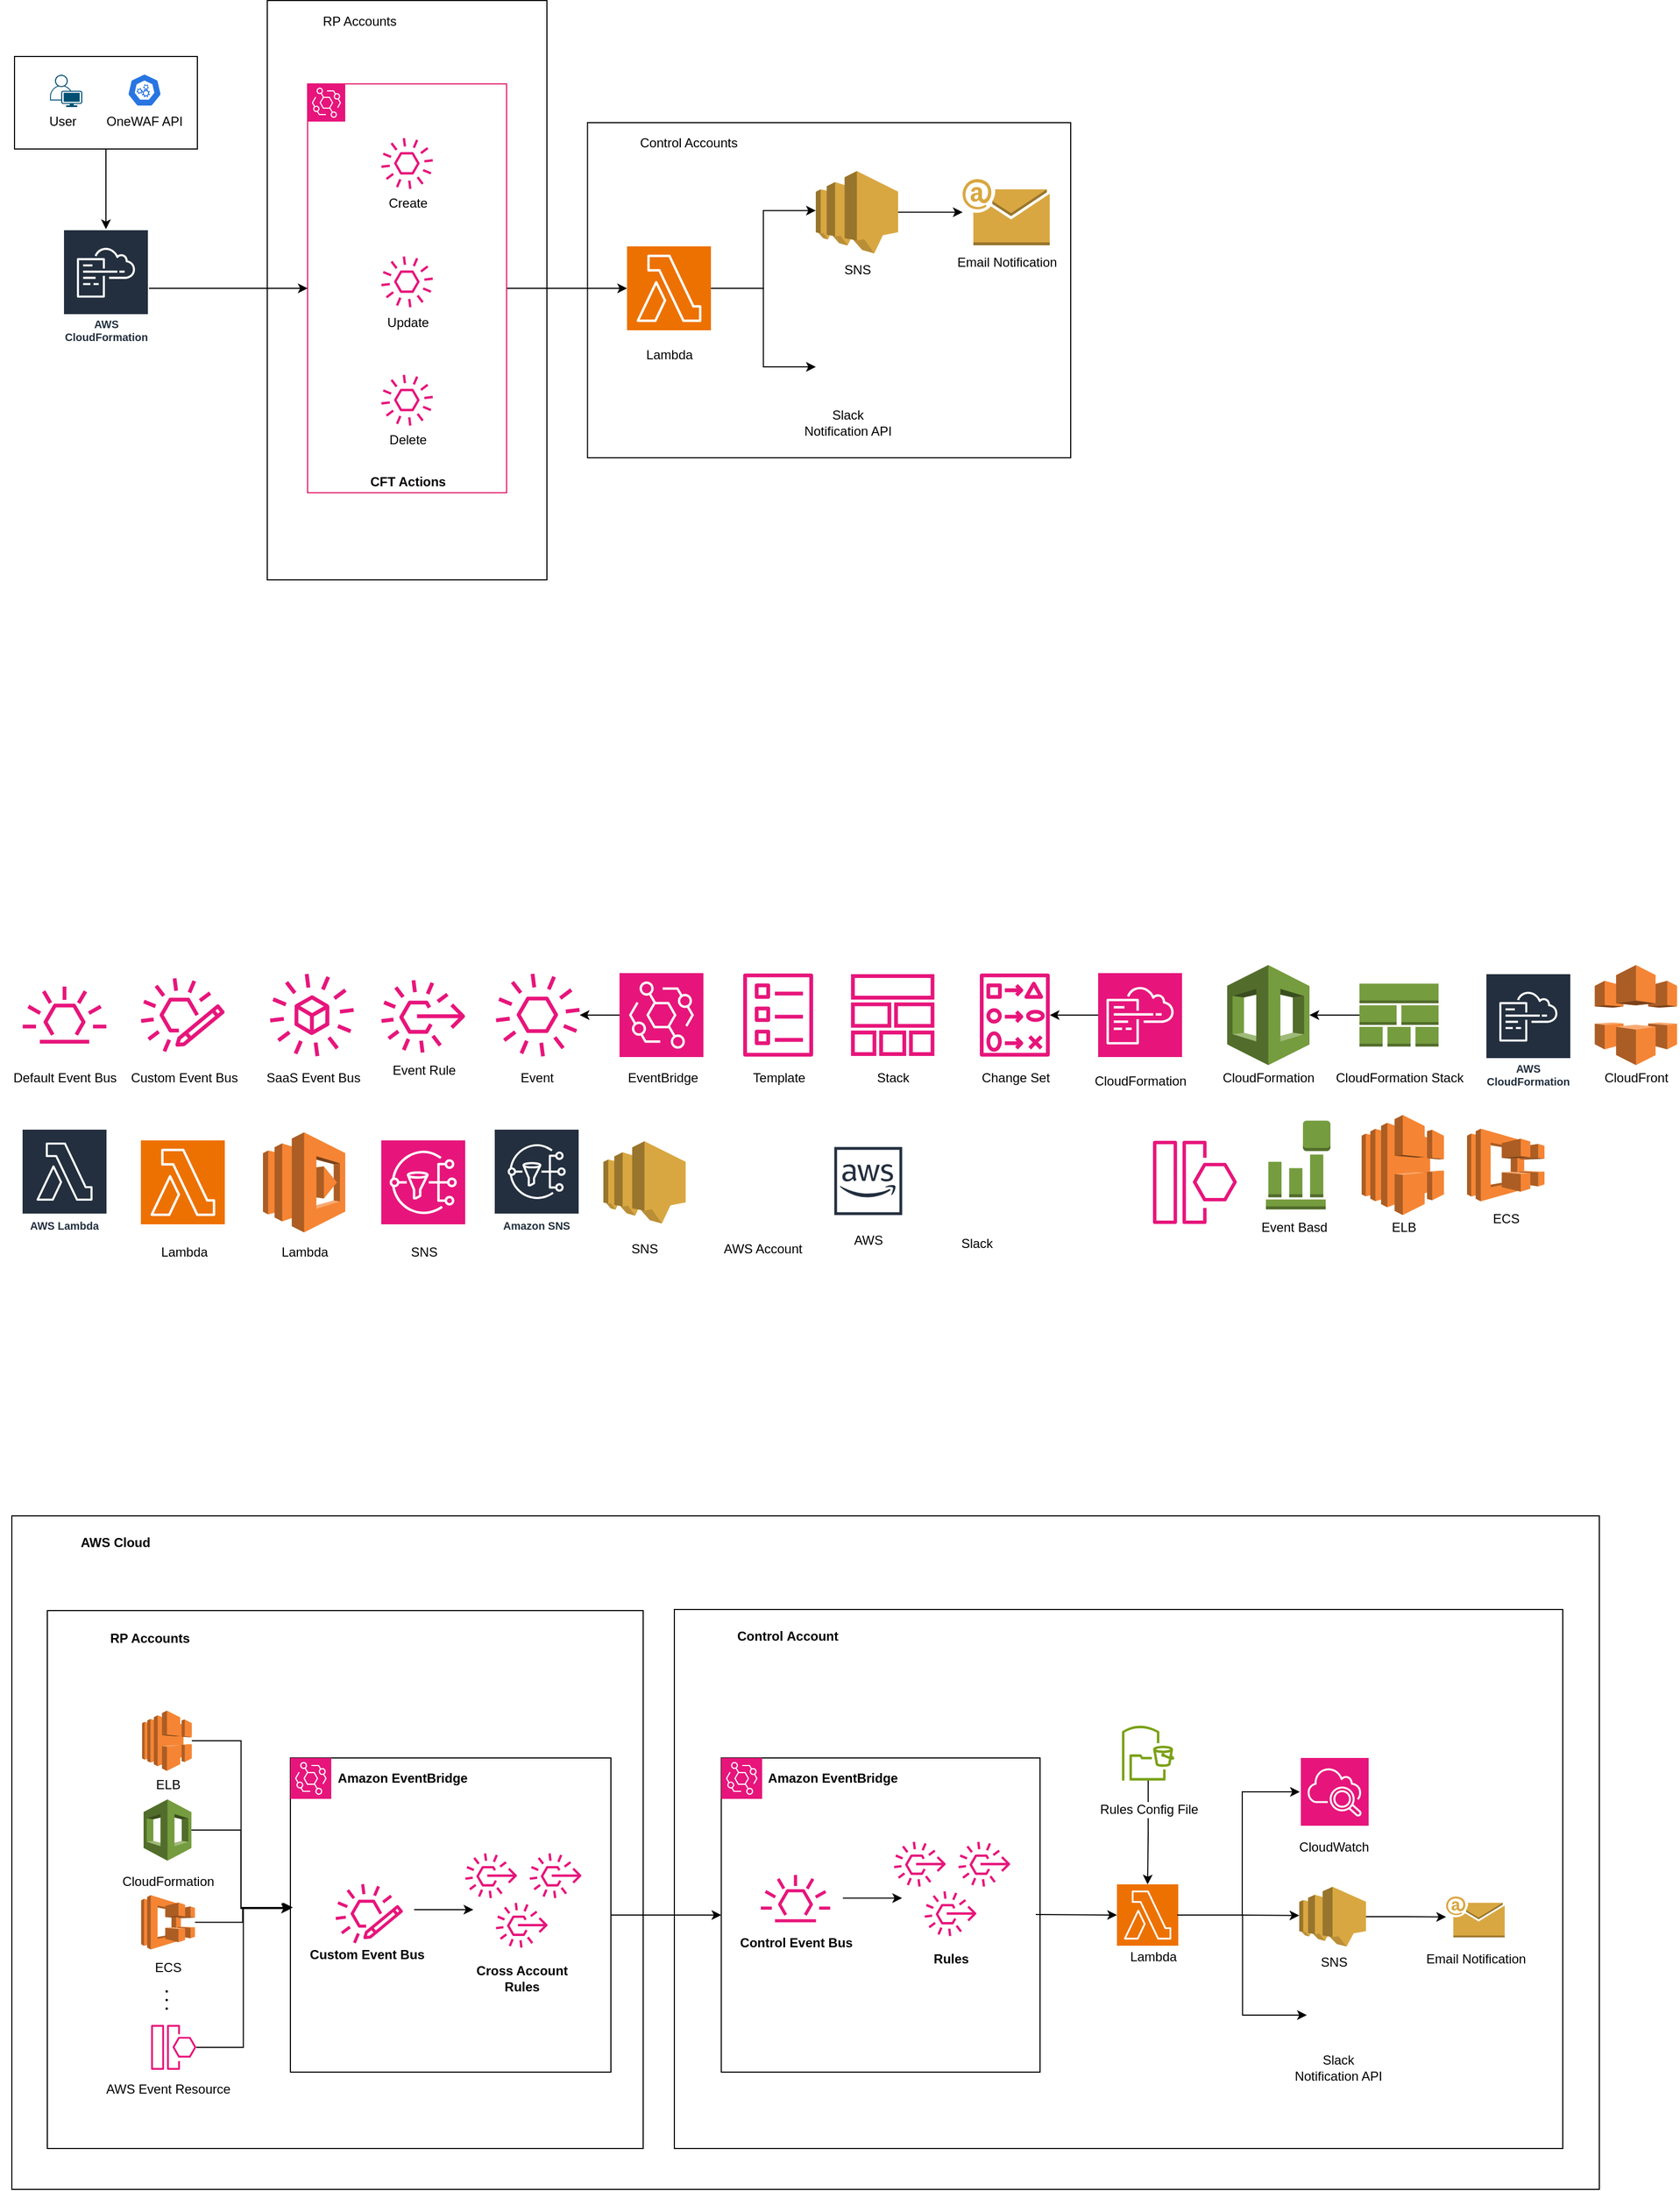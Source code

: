 <mxfile version="24.7.17">
  <diagram name="Page-1" id="pODtzUWD9CLKSf4hPoLl">
    <mxGraphModel dx="1789" dy="956" grid="0" gridSize="10" guides="1" tooltips="1" connect="1" arrows="1" fold="1" page="0" pageScale="1" pageWidth="827" pageHeight="1169" math="0" shadow="0">
      <root>
        <mxCell id="0" />
        <mxCell id="1" parent="0" />
        <mxCell id="Jt48qHP8oUW7B64CGsvY-97" value="" style="rounded=0;whiteSpace=wrap;html=1;" vertex="1" parent="1">
          <mxGeometry x="20" y="1550" width="1476" height="626" as="geometry" />
        </mxCell>
        <mxCell id="Jt48qHP8oUW7B64CGsvY-57" value="" style="rounded=0;whiteSpace=wrap;html=1;" vertex="1" parent="1">
          <mxGeometry x="636" y="1637" width="826" height="501" as="geometry" />
        </mxCell>
        <mxCell id="Jt48qHP8oUW7B64CGsvY-58" value="Control&lt;span style=&quot;background-color: initial;&quot;&gt;&amp;nbsp;Account&lt;/span&gt;" style="text;html=1;align=center;verticalAlign=middle;resizable=0;points=[];autosize=1;strokeColor=none;fillColor=none;fontStyle=1" vertex="1" parent="1">
          <mxGeometry x="689.75" y="1648.5" width="103" height="26" as="geometry" />
        </mxCell>
        <mxCell id="Jt48qHP8oUW7B64CGsvY-59" value="" style="shape=image;imageAspect=0;aspect=fixed;verticalLabelPosition=bottom;verticalAlign=top;image=https://avatars.slack-edge.com/2019-11-25/848832123680_64c47103e3082b32c4fe_512.png;" vertex="1" parent="1">
          <mxGeometry x="636" y="1637" width="49" height="49" as="geometry" />
        </mxCell>
        <mxCell id="toC7UqOdxZhEhmuAqW2X-10" value="" style="rounded=0;whiteSpace=wrap;html=1;fillColor=none;" parent="1" vertex="1">
          <mxGeometry x="555.25" y="255" width="449.25" height="311.5" as="geometry" />
        </mxCell>
        <mxCell id="TB_07p6LVVapa8v_k8lO-84" value="" style="edgeStyle=orthogonalEdgeStyle;rounded=0;orthogonalLoop=1;jettySize=auto;html=1;" parent="1" source="TB_07p6LVVapa8v_k8lO-83" target="TB_07p6LVVapa8v_k8lO-34" edge="1">
          <mxGeometry relative="1" as="geometry">
            <mxPoint x="62.5" y="370.351" as="targetPoint" />
          </mxGeometry>
        </mxCell>
        <mxCell id="TB_07p6LVVapa8v_k8lO-83" value="" style="rounded=0;whiteSpace=wrap;html=1;fillColor=none;" parent="1" vertex="1">
          <mxGeometry x="22.5" y="193.5" width="170" height="86" as="geometry" />
        </mxCell>
        <mxCell id="TB_07p6LVVapa8v_k8lO-71" value="" style="rounded=0;whiteSpace=wrap;html=1;fillColor=none;" parent="1" vertex="1">
          <mxGeometry x="257.5" y="141.5" width="260" height="538.5" as="geometry" />
        </mxCell>
        <mxCell id="TB_07p6LVVapa8v_k8lO-68" value="" style="edgeStyle=orthogonalEdgeStyle;rounded=0;orthogonalLoop=1;jettySize=auto;html=1;" parent="1" source="TB_07p6LVVapa8v_k8lO-5" target="TB_07p6LVVapa8v_k8lO-60" edge="1">
          <mxGeometry relative="1" as="geometry" />
        </mxCell>
        <mxCell id="TB_07p6LVVapa8v_k8lO-5" value="" style="rounded=0;whiteSpace=wrap;html=1;strokeColor=#E11969;" parent="1" vertex="1">
          <mxGeometry x="295" y="219" width="185" height="380" as="geometry" />
        </mxCell>
        <mxCell id="TB_07p6LVVapa8v_k8lO-6" value="" style="sketch=0;points=[[0,0,0],[0.25,0,0],[0.5,0,0],[0.75,0,0],[1,0,0],[0,1,0],[0.25,1,0],[0.5,1,0],[0.75,1,0],[1,1,0],[0,0.25,0],[0,0.5,0],[0,0.75,0],[1,0.25,0],[1,0.5,0],[1,0.75,0]];outlineConnect=0;fontColor=#232F3E;fillColor=#E7157B;strokeColor=#ffffff;dashed=0;verticalLabelPosition=bottom;verticalAlign=top;align=center;html=1;fontSize=12;fontStyle=0;aspect=fixed;shape=mxgraph.aws4.resourceIcon;resIcon=mxgraph.aws4.eventbridge;" parent="1" vertex="1">
          <mxGeometry x="295" y="219" width="35" height="35" as="geometry" />
        </mxCell>
        <mxCell id="TB_07p6LVVapa8v_k8lO-7" value="" style="sketch=0;outlineConnect=0;fontColor=#232F3E;gradientColor=none;fillColor=#E7157B;strokeColor=none;dashed=0;verticalLabelPosition=bottom;verticalAlign=top;align=center;html=1;fontSize=12;fontStyle=0;aspect=fixed;pointerEvents=1;shape=mxgraph.aws4.eventbridge_default_event_bus_resource;" parent="1" vertex="1">
          <mxGeometry x="30" y="1058" width="78" height="53" as="geometry" />
        </mxCell>
        <mxCell id="TB_07p6LVVapa8v_k8lO-8" value="" style="sketch=0;outlineConnect=0;fontColor=#232F3E;gradientColor=none;fillColor=#E7157B;strokeColor=none;dashed=0;verticalLabelPosition=bottom;verticalAlign=top;align=center;html=1;fontSize=12;fontStyle=0;aspect=fixed;pointerEvents=1;shape=mxgraph.aws4.eventbridge_saas_partner_event_bus_resource;" parent="1" vertex="1">
          <mxGeometry x="260" y="1045.5" width="78" height="78" as="geometry" />
        </mxCell>
        <mxCell id="TB_07p6LVVapa8v_k8lO-9" value="" style="sketch=0;outlineConnect=0;fontColor=#232F3E;gradientColor=none;fillColor=#E7157B;strokeColor=none;dashed=0;verticalLabelPosition=bottom;verticalAlign=top;align=center;html=1;fontSize=12;fontStyle=0;aspect=fixed;pointerEvents=1;shape=mxgraph.aws4.eventbridge_custom_event_bus_resource;" parent="1" vertex="1">
          <mxGeometry x="140" y="1050" width="78" height="69" as="geometry" />
        </mxCell>
        <mxCell id="TB_07p6LVVapa8v_k8lO-10" value="Custom Event Bus" style="text;html=1;align=center;verticalAlign=middle;resizable=0;points=[];autosize=1;strokeColor=none;fillColor=none;" parent="1" vertex="1">
          <mxGeometry x="120" y="1128" width="120" height="30" as="geometry" />
        </mxCell>
        <mxCell id="TB_07p6LVVapa8v_k8lO-11" value="Default Event Bus" style="text;html=1;align=center;verticalAlign=middle;resizable=0;points=[];autosize=1;strokeColor=none;fillColor=none;" parent="1" vertex="1">
          <mxGeometry x="9" y="1128" width="120" height="30" as="geometry" />
        </mxCell>
        <mxCell id="TB_07p6LVVapa8v_k8lO-12" value="SaaS Event Bus" style="text;html=1;align=center;verticalAlign=middle;resizable=0;points=[];autosize=1;strokeColor=none;fillColor=none;" parent="1" vertex="1">
          <mxGeometry x="245" y="1128" width="110" height="30" as="geometry" />
        </mxCell>
        <mxCell id="TB_07p6LVVapa8v_k8lO-13" value="" style="outlineConnect=0;dashed=0;verticalLabelPosition=bottom;verticalAlign=top;align=center;html=1;shape=mxgraph.aws3.event_event_based;fillColor=#759C3E;gradientColor=none;" parent="1" vertex="1">
          <mxGeometry x="1186" y="1182.63" width="60" height="82.5" as="geometry" />
        </mxCell>
        <mxCell id="TB_07p6LVVapa8v_k8lO-14" value="Event Basd" style="text;html=1;align=center;verticalAlign=middle;resizable=0;points=[];autosize=1;strokeColor=none;fillColor=none;" parent="1" vertex="1">
          <mxGeometry x="1172" y="1267.38" width="80" height="30" as="geometry" />
        </mxCell>
        <mxCell id="TB_07p6LVVapa8v_k8lO-15" value="" style="sketch=0;outlineConnect=0;fontColor=#232F3E;gradientColor=none;fillColor=#E7157B;strokeColor=none;dashed=0;verticalLabelPosition=bottom;verticalAlign=top;align=center;html=1;fontSize=12;fontStyle=0;aspect=fixed;pointerEvents=1;shape=mxgraph.aws4.event;" parent="1" vertex="1">
          <mxGeometry x="470" y="1045.5" width="78" height="78" as="geometry" />
        </mxCell>
        <mxCell id="TB_07p6LVVapa8v_k8lO-16" value="Event" style="text;html=1;align=center;verticalAlign=middle;resizable=0;points=[];autosize=1;strokeColor=none;fillColor=none;" parent="1" vertex="1">
          <mxGeometry x="483" y="1128" width="50" height="30" as="geometry" />
        </mxCell>
        <mxCell id="Jt48qHP8oUW7B64CGsvY-96" value="" style="edgeStyle=orthogonalEdgeStyle;rounded=0;orthogonalLoop=1;jettySize=auto;html=1;" edge="1" parent="1" source="TB_07p6LVVapa8v_k8lO-17" target="TB_07p6LVVapa8v_k8lO-15">
          <mxGeometry relative="1" as="geometry" />
        </mxCell>
        <mxCell id="TB_07p6LVVapa8v_k8lO-17" value="" style="sketch=0;points=[[0,0,0],[0.25,0,0],[0.5,0,0],[0.75,0,0],[1,0,0],[0,1,0],[0.25,1,0],[0.5,1,0],[0.75,1,0],[1,1,0],[0,0.25,0],[0,0.5,0],[0,0.75,0],[1,0.25,0],[1,0.5,0],[1,0.75,0]];outlineConnect=0;fontColor=#232F3E;fillColor=#E7157B;strokeColor=#ffffff;dashed=0;verticalLabelPosition=bottom;verticalAlign=top;align=center;html=1;fontSize=12;fontStyle=0;aspect=fixed;shape=mxgraph.aws4.resourceIcon;resIcon=mxgraph.aws4.eventbridge;" parent="1" vertex="1">
          <mxGeometry x="585" y="1045.5" width="78" height="78" as="geometry" />
        </mxCell>
        <mxCell id="TB_07p6LVVapa8v_k8lO-18" value="EventBridge" style="text;html=1;align=center;verticalAlign=middle;resizable=0;points=[];autosize=1;strokeColor=none;fillColor=none;" parent="1" vertex="1">
          <mxGeometry x="580" y="1128" width="90" height="30" as="geometry" />
        </mxCell>
        <mxCell id="TB_07p6LVVapa8v_k8lO-19" value="" style="outlineConnect=0;dashed=0;verticalLabelPosition=bottom;verticalAlign=top;align=center;html=1;shape=mxgraph.aws3.cloudformation;fillColor=#759C3E;gradientColor=none;" parent="1" vertex="1">
          <mxGeometry x="1150" y="1038" width="76.5" height="93" as="geometry" />
        </mxCell>
        <mxCell id="TB_07p6LVVapa8v_k8lO-20" value="AWS CloudFormation" style="sketch=0;outlineConnect=0;fontColor=#232F3E;gradientColor=none;strokeColor=#ffffff;fillColor=#232F3E;dashed=0;verticalLabelPosition=middle;verticalAlign=bottom;align=center;html=1;whiteSpace=wrap;fontSize=10;fontStyle=1;spacing=3;shape=mxgraph.aws4.productIcon;prIcon=mxgraph.aws4.cloudformation;" parent="1" vertex="1">
          <mxGeometry x="1390" y="1045.5" width="80" height="110" as="geometry" />
        </mxCell>
        <mxCell id="Jt48qHP8oUW7B64CGsvY-94" value="" style="edgeStyle=orthogonalEdgeStyle;rounded=0;orthogonalLoop=1;jettySize=auto;html=1;" edge="1" parent="1" source="TB_07p6LVVapa8v_k8lO-21" target="TB_07p6LVVapa8v_k8lO-19">
          <mxGeometry relative="1" as="geometry" />
        </mxCell>
        <mxCell id="TB_07p6LVVapa8v_k8lO-21" value="" style="outlineConnect=0;dashed=0;verticalLabelPosition=bottom;verticalAlign=top;align=center;html=1;shape=mxgraph.aws3.stack_aws_cloudformation;fillColor=#759C3E;gradientColor=none;" parent="1" vertex="1">
          <mxGeometry x="1273" y="1055.25" width="73.5" height="58.5" as="geometry" />
        </mxCell>
        <mxCell id="Jt48qHP8oUW7B64CGsvY-95" value="" style="edgeStyle=orthogonalEdgeStyle;rounded=0;orthogonalLoop=1;jettySize=auto;html=1;" edge="1" parent="1" source="TB_07p6LVVapa8v_k8lO-22" target="TB_07p6LVVapa8v_k8lO-23">
          <mxGeometry relative="1" as="geometry" />
        </mxCell>
        <mxCell id="TB_07p6LVVapa8v_k8lO-22" value="" style="sketch=0;points=[[0,0,0],[0.25,0,0],[0.5,0,0],[0.75,0,0],[1,0,0],[0,1,0],[0.25,1,0],[0.5,1,0],[0.75,1,0],[1,1,0],[0,0.25,0],[0,0.5,0],[0,0.75,0],[1,0.25,0],[1,0.5,0],[1,0.75,0]];points=[[0,0,0],[0.25,0,0],[0.5,0,0],[0.75,0,0],[1,0,0],[0,1,0],[0.25,1,0],[0.5,1,0],[0.75,1,0],[1,1,0],[0,0.25,0],[0,0.5,0],[0,0.75,0],[1,0.25,0],[1,0.5,0],[1,0.75,0]];outlineConnect=0;fontColor=#232F3E;fillColor=#E7157B;strokeColor=#ffffff;dashed=0;verticalLabelPosition=bottom;verticalAlign=top;align=center;html=1;fontSize=12;fontStyle=0;aspect=fixed;shape=mxgraph.aws4.resourceIcon;resIcon=mxgraph.aws4.cloudformation;" parent="1" vertex="1">
          <mxGeometry x="1030" y="1045.5" width="78" height="78" as="geometry" />
        </mxCell>
        <mxCell id="TB_07p6LVVapa8v_k8lO-23" value="" style="sketch=0;outlineConnect=0;fontColor=#232F3E;gradientColor=none;fillColor=#E7157B;strokeColor=none;dashed=0;verticalLabelPosition=bottom;verticalAlign=top;align=center;html=1;fontSize=12;fontStyle=0;aspect=fixed;pointerEvents=1;shape=mxgraph.aws4.change_set;" parent="1" vertex="1">
          <mxGeometry x="920" y="1045.5" width="65" height="78" as="geometry" />
        </mxCell>
        <mxCell id="TB_07p6LVVapa8v_k8lO-24" value="" style="sketch=0;outlineConnect=0;fontColor=#232F3E;gradientColor=none;fillColor=#E7157B;strokeColor=none;dashed=0;verticalLabelPosition=bottom;verticalAlign=top;align=center;html=1;fontSize=12;fontStyle=0;aspect=fixed;pointerEvents=1;shape=mxgraph.aws4.stack;" parent="1" vertex="1">
          <mxGeometry x="800" y="1046.5" width="78" height="76" as="geometry" />
        </mxCell>
        <mxCell id="TB_07p6LVVapa8v_k8lO-25" value="" style="sketch=0;outlineConnect=0;fontColor=#232F3E;gradientColor=none;fillColor=#E7157B;strokeColor=none;dashed=0;verticalLabelPosition=bottom;verticalAlign=top;align=center;html=1;fontSize=12;fontStyle=0;aspect=fixed;pointerEvents=1;shape=mxgraph.aws4.template;" parent="1" vertex="1">
          <mxGeometry x="700" y="1045.5" width="65" height="78" as="geometry" />
        </mxCell>
        <mxCell id="TB_07p6LVVapa8v_k8lO-26" value="Template" style="text;html=1;align=center;verticalAlign=middle;resizable=0;points=[];autosize=1;strokeColor=none;fillColor=none;" parent="1" vertex="1">
          <mxGeometry x="697.5" y="1128" width="70" height="30" as="geometry" />
        </mxCell>
        <mxCell id="TB_07p6LVVapa8v_k8lO-27" value="Stack" style="text;html=1;align=center;verticalAlign=middle;resizable=0;points=[];autosize=1;strokeColor=none;fillColor=none;" parent="1" vertex="1">
          <mxGeometry x="814" y="1128" width="50" height="30" as="geometry" />
        </mxCell>
        <mxCell id="TB_07p6LVVapa8v_k8lO-28" value="" style="outlineConnect=0;dashed=0;verticalLabelPosition=bottom;verticalAlign=top;align=center;html=1;shape=mxgraph.aws3.cloudfront;fillColor=#F58536;gradientColor=none;" parent="1" vertex="1">
          <mxGeometry x="1491.75" y="1038" width="76.5" height="93" as="geometry" />
        </mxCell>
        <mxCell id="TB_07p6LVVapa8v_k8lO-29" value="CloudFront" style="text;html=1;align=center;verticalAlign=middle;resizable=0;points=[];autosize=1;strokeColor=none;fillColor=none;" parent="1" vertex="1">
          <mxGeometry x="1490" y="1128" width="80" height="30" as="geometry" />
        </mxCell>
        <mxCell id="TB_07p6LVVapa8v_k8lO-30" value="Change Set" style="text;html=1;align=center;verticalAlign=middle;resizable=0;points=[];autosize=1;strokeColor=none;fillColor=none;" parent="1" vertex="1">
          <mxGeometry x="907.5" y="1128" width="90" height="30" as="geometry" />
        </mxCell>
        <mxCell id="TB_07p6LVVapa8v_k8lO-31" value="CloudFormation" style="text;html=1;align=center;verticalAlign=middle;resizable=0;points=[];autosize=1;strokeColor=none;fillColor=none;" parent="1" vertex="1">
          <mxGeometry x="1014" y="1131" width="110" height="30" as="geometry" />
        </mxCell>
        <mxCell id="TB_07p6LVVapa8v_k8lO-32" value="CloudFormation" style="text;html=1;align=center;verticalAlign=middle;resizable=0;points=[];autosize=1;strokeColor=none;fillColor=none;" parent="1" vertex="1">
          <mxGeometry x="1133.25" y="1128" width="110" height="30" as="geometry" />
        </mxCell>
        <mxCell id="TB_07p6LVVapa8v_k8lO-33" value="CloudFormation Stack" style="text;html=1;align=center;verticalAlign=middle;resizable=0;points=[];autosize=1;strokeColor=none;fillColor=none;" parent="1" vertex="1">
          <mxGeometry x="1239.75" y="1128" width="140" height="30" as="geometry" />
        </mxCell>
        <mxCell id="TB_07p6LVVapa8v_k8lO-36" value="" style="edgeStyle=orthogonalEdgeStyle;rounded=0;orthogonalLoop=1;jettySize=auto;html=1;" parent="1" source="TB_07p6LVVapa8v_k8lO-34" target="TB_07p6LVVapa8v_k8lO-5" edge="1">
          <mxGeometry relative="1" as="geometry">
            <mxPoint x="295" y="410.85" as="targetPoint" />
          </mxGeometry>
        </mxCell>
        <mxCell id="TB_07p6LVVapa8v_k8lO-34" value="AWS CloudFormation" style="sketch=0;outlineConnect=0;fontColor=#232F3E;gradientColor=none;strokeColor=#ffffff;fillColor=#232F3E;dashed=0;verticalLabelPosition=middle;verticalAlign=bottom;align=center;html=1;whiteSpace=wrap;fontSize=10;fontStyle=1;spacing=3;shape=mxgraph.aws4.productIcon;prIcon=mxgraph.aws4.cloudformation;" parent="1" vertex="1">
          <mxGeometry x="67.5" y="354" width="80" height="110" as="geometry" />
        </mxCell>
        <mxCell id="TB_07p6LVVapa8v_k8lO-44" value="" style="sketch=0;outlineConnect=0;fontColor=#232F3E;gradientColor=none;fillColor=#E7157B;strokeColor=none;dashed=0;verticalLabelPosition=bottom;verticalAlign=top;align=center;html=1;fontSize=12;fontStyle=0;aspect=fixed;pointerEvents=1;shape=mxgraph.aws4.event;" parent="1" vertex="1">
          <mxGeometry x="363.5" y="269" width="48" height="48" as="geometry" />
        </mxCell>
        <mxCell id="TB_07p6LVVapa8v_k8lO-45" value="" style="sketch=0;outlineConnect=0;fontColor=#232F3E;gradientColor=none;fillColor=#E7157B;strokeColor=none;dashed=0;verticalLabelPosition=bottom;verticalAlign=top;align=center;html=1;fontSize=12;fontStyle=0;aspect=fixed;pointerEvents=1;shape=mxgraph.aws4.event;" parent="1" vertex="1">
          <mxGeometry x="363.5" y="379" width="48" height="48" as="geometry" />
        </mxCell>
        <mxCell id="TB_07p6LVVapa8v_k8lO-46" value="" style="sketch=0;outlineConnect=0;fontColor=#232F3E;gradientColor=none;fillColor=#E7157B;strokeColor=none;dashed=0;verticalLabelPosition=bottom;verticalAlign=top;align=center;html=1;fontSize=12;fontStyle=0;aspect=fixed;pointerEvents=1;shape=mxgraph.aws4.event;" parent="1" vertex="1">
          <mxGeometry x="363.5" y="489" width="48" height="48" as="geometry" />
        </mxCell>
        <mxCell id="TB_07p6LVVapa8v_k8lO-47" value="Create" style="text;html=1;align=center;verticalAlign=middle;resizable=0;points=[];autosize=1;strokeColor=none;fillColor=none;" parent="1" vertex="1">
          <mxGeometry x="357.5" y="315" width="60" height="30" as="geometry" />
        </mxCell>
        <mxCell id="TB_07p6LVVapa8v_k8lO-48" value="Update&lt;span style=&quot;color: rgba(0, 0, 0, 0); font-family: monospace; font-size: 0px; text-align: start;&quot;&gt;%3CmxGraphModel%3E%3Croot%3E%3CmxCell%20id%3D%220%22%2F%3E%3CmxCell%20id%3D%221%22%20parent%3D%220%22%2F%3E%3CmxCell%20id%3D%222%22%20value%3D%22Create%22%20style%3D%22text%3Bhtml%3D1%3Balign%3Dcenter%3BverticalAlign%3Dmiddle%3Bresizable%3D0%3Bpoints%3D%5B%5D%3Bautosize%3D1%3BstrokeColor%3Dnone%3BfillColor%3Dnone%3B%22%20vertex%3D%221%22%20parent%3D%221%22%3E%3CmxGeometry%20x%3D%22384%22%20y%3D%22330%22%20width%3D%2260%22%20height%3D%2230%22%20as%3D%22geometry%22%2F%3E%3C%2FmxCell%3E%3C%2Froot%3E%3C%2FmxGraphModel%3E&lt;/span&gt;" style="text;html=1;align=center;verticalAlign=middle;resizable=0;points=[];autosize=1;strokeColor=none;fillColor=none;" parent="1" vertex="1">
          <mxGeometry x="357.5" y="426" width="60" height="30" as="geometry" />
        </mxCell>
        <mxCell id="TB_07p6LVVapa8v_k8lO-49" value="Delete" style="text;html=1;align=center;verticalAlign=middle;resizable=0;points=[];autosize=1;strokeColor=none;fillColor=none;" parent="1" vertex="1">
          <mxGeometry x="357.5" y="535" width="60" height="30" as="geometry" />
        </mxCell>
        <mxCell id="TB_07p6LVVapa8v_k8lO-50" value="" style="sketch=0;points=[[0,0,0],[0.25,0,0],[0.5,0,0],[0.75,0,0],[1,0,0],[0,1,0],[0.25,1,0],[0.5,1,0],[0.75,1,0],[1,1,0],[0,0.25,0],[0,0.5,0],[0,0.75,0],[1,0.25,0],[1,0.5,0],[1,0.75,0]];outlineConnect=0;fontColor=#232F3E;fillColor=#ED7100;strokeColor=#ffffff;dashed=0;verticalLabelPosition=bottom;verticalAlign=top;align=center;html=1;fontSize=12;fontStyle=0;aspect=fixed;shape=mxgraph.aws4.resourceIcon;resIcon=mxgraph.aws4.lambda;" parent="1" vertex="1">
          <mxGeometry x="140" y="1201" width="78" height="78" as="geometry" />
        </mxCell>
        <mxCell id="TB_07p6LVVapa8v_k8lO-51" value="AWS Lambda" style="sketch=0;outlineConnect=0;fontColor=#232F3E;gradientColor=none;strokeColor=#ffffff;fillColor=#232F3E;dashed=0;verticalLabelPosition=middle;verticalAlign=bottom;align=center;html=1;whiteSpace=wrap;fontSize=10;fontStyle=1;spacing=3;shape=mxgraph.aws4.productIcon;prIcon=mxgraph.aws4.lambda;" parent="1" vertex="1">
          <mxGeometry x="29" y="1190" width="80" height="100" as="geometry" />
        </mxCell>
        <mxCell id="TB_07p6LVVapa8v_k8lO-52" value="Lambda" style="text;html=1;align=center;verticalAlign=middle;resizable=0;points=[];autosize=1;strokeColor=none;fillColor=none;" parent="1" vertex="1">
          <mxGeometry x="145" y="1290" width="70" height="30" as="geometry" />
        </mxCell>
        <mxCell id="TB_07p6LVVapa8v_k8lO-53" value="" style="outlineConnect=0;dashed=0;verticalLabelPosition=bottom;verticalAlign=top;align=center;html=1;shape=mxgraph.aws3.lambda;fillColor=#F58534;gradientColor=none;" parent="1" vertex="1">
          <mxGeometry x="253.5" y="1193.5" width="76.5" height="93" as="geometry" />
        </mxCell>
        <mxCell id="TB_07p6LVVapa8v_k8lO-54" value="Lambda" style="text;html=1;align=center;verticalAlign=middle;resizable=0;points=[];autosize=1;strokeColor=none;fillColor=none;" parent="1" vertex="1">
          <mxGeometry x="256.75" y="1290" width="70" height="30" as="geometry" />
        </mxCell>
        <mxCell id="TB_07p6LVVapa8v_k8lO-55" value="" style="outlineConnect=0;dashed=0;verticalLabelPosition=bottom;verticalAlign=top;align=center;html=1;shape=mxgraph.aws3.sns;fillColor=#D9A741;gradientColor=none;" parent="1" vertex="1">
          <mxGeometry x="570" y="1201.75" width="76.5" height="76.5" as="geometry" />
        </mxCell>
        <mxCell id="TB_07p6LVVapa8v_k8lO-56" value="Amazon SNS" style="sketch=0;outlineConnect=0;fontColor=#232F3E;gradientColor=none;strokeColor=#ffffff;fillColor=#232F3E;dashed=0;verticalLabelPosition=middle;verticalAlign=bottom;align=center;html=1;whiteSpace=wrap;fontSize=10;fontStyle=1;spacing=3;shape=mxgraph.aws4.productIcon;prIcon=mxgraph.aws4.sns;" parent="1" vertex="1">
          <mxGeometry x="468" y="1190" width="80" height="100" as="geometry" />
        </mxCell>
        <mxCell id="TB_07p6LVVapa8v_k8lO-57" value="" style="sketch=0;points=[[0,0,0],[0.25,0,0],[0.5,0,0],[0.75,0,0],[1,0,0],[0,1,0],[0.25,1,0],[0.5,1,0],[0.75,1,0],[1,1,0],[0,0.25,0],[0,0.5,0],[0,0.75,0],[1,0.25,0],[1,0.5,0],[1,0.75,0]];outlineConnect=0;fontColor=#232F3E;fillColor=#E7157B;strokeColor=#ffffff;dashed=0;verticalLabelPosition=bottom;verticalAlign=top;align=center;html=1;fontSize=12;fontStyle=0;aspect=fixed;shape=mxgraph.aws4.resourceIcon;resIcon=mxgraph.aws4.sns;" parent="1" vertex="1">
          <mxGeometry x="363.5" y="1201" width="78" height="78" as="geometry" />
        </mxCell>
        <mxCell id="TB_07p6LVVapa8v_k8lO-58" value="SNS" style="text;html=1;align=center;verticalAlign=middle;resizable=0;points=[];autosize=1;strokeColor=none;fillColor=none;" parent="1" vertex="1">
          <mxGeometry x="377.5" y="1290" width="50" height="30" as="geometry" />
        </mxCell>
        <mxCell id="TB_07p6LVVapa8v_k8lO-59" value="SNS" style="text;html=1;align=center;verticalAlign=middle;resizable=0;points=[];autosize=1;strokeColor=none;fillColor=none;" parent="1" vertex="1">
          <mxGeometry x="583.25" y="1286.5" width="50" height="30" as="geometry" />
        </mxCell>
        <mxCell id="TB_07p6LVVapa8v_k8lO-60" value="" style="sketch=0;points=[[0,0,0],[0.25,0,0],[0.5,0,0],[0.75,0,0],[1,0,0],[0,1,0],[0.25,1,0],[0.5,1,0],[0.75,1,0],[1,1,0],[0,0.25,0],[0,0.5,0],[0,0.75,0],[1,0.25,0],[1,0.5,0],[1,0.75,0]];outlineConnect=0;fontColor=#232F3E;fillColor=#ED7100;strokeColor=#ffffff;dashed=0;verticalLabelPosition=bottom;verticalAlign=top;align=center;html=1;fontSize=12;fontStyle=0;aspect=fixed;shape=mxgraph.aws4.resourceIcon;resIcon=mxgraph.aws4.lambda;" parent="1" vertex="1">
          <mxGeometry x="592" y="370" width="78" height="78" as="geometry" />
        </mxCell>
        <mxCell id="TB_07p6LVVapa8v_k8lO-89" value="" style="edgeStyle=orthogonalEdgeStyle;rounded=0;orthogonalLoop=1;jettySize=auto;html=1;" parent="1" source="TB_07p6LVVapa8v_k8lO-61" target="TB_07p6LVVapa8v_k8lO-88" edge="1">
          <mxGeometry relative="1" as="geometry" />
        </mxCell>
        <mxCell id="TB_07p6LVVapa8v_k8lO-61" value="" style="outlineConnect=0;dashed=0;verticalLabelPosition=bottom;verticalAlign=top;align=center;html=1;shape=mxgraph.aws3.sns;fillColor=#D9A741;gradientColor=none;" parent="1" vertex="1">
          <mxGeometry x="767.5" y="300" width="76.5" height="76.5" as="geometry" />
        </mxCell>
        <mxCell id="TB_07p6LVVapa8v_k8lO-62" value="SNS" style="text;html=1;align=center;verticalAlign=middle;resizable=0;points=[];autosize=1;strokeColor=none;fillColor=none;" parent="1" vertex="1">
          <mxGeometry x="780.75" y="376.5" width="50" height="30" as="geometry" />
        </mxCell>
        <mxCell id="TB_07p6LVVapa8v_k8lO-64" value="Slack&lt;div&gt;Notification API&lt;/div&gt;" style="text;html=1;align=center;verticalAlign=middle;resizable=0;points=[];autosize=1;strokeColor=none;fillColor=none;" parent="1" vertex="1">
          <mxGeometry x="746.5" y="514" width="100" height="40" as="geometry" />
        </mxCell>
        <mxCell id="TB_07p6LVVapa8v_k8lO-67" value="" style="edgeStyle=orthogonalEdgeStyle;rounded=0;orthogonalLoop=1;jettySize=auto;html=1;exitX=1;exitY=0.5;exitDx=0;exitDy=0;exitPerimeter=0;entryX=0;entryY=0.5;entryDx=0;entryDy=0;" parent="1" source="TB_07p6LVVapa8v_k8lO-60" target="toC7UqOdxZhEhmuAqW2X-17" edge="1">
          <mxGeometry relative="1" as="geometry">
            <mxPoint x="676.75" y="411" as="sourcePoint" />
            <mxPoint x="787.75" y="462" as="targetPoint" />
          </mxGeometry>
        </mxCell>
        <mxCell id="TB_07p6LVVapa8v_k8lO-69" value="Lambda" style="text;html=1;align=center;verticalAlign=middle;resizable=0;points=[];autosize=1;strokeColor=none;fillColor=none;" parent="1" vertex="1">
          <mxGeometry x="596" y="456" width="70" height="30" as="geometry" />
        </mxCell>
        <mxCell id="TB_07p6LVVapa8v_k8lO-76" value="CFT Actions" style="text;html=1;align=center;verticalAlign=middle;resizable=0;points=[];autosize=1;strokeColor=none;fillColor=none;fontStyle=1" parent="1" vertex="1">
          <mxGeometry x="342.5" y="574" width="90" height="30" as="geometry" />
        </mxCell>
        <mxCell id="TB_07p6LVVapa8v_k8lO-77" value="" style="points=[[0.35,0,0],[0.98,0.51,0],[1,0.71,0],[0.67,1,0],[0,0.795,0],[0,0.65,0]];verticalLabelPosition=bottom;sketch=0;html=1;verticalAlign=top;aspect=fixed;align=center;pointerEvents=1;shape=mxgraph.cisco19.user;fillColor=#005073;strokeColor=none;" parent="1" vertex="1">
          <mxGeometry x="55.5" y="210.5" width="30" height="30" as="geometry" />
        </mxCell>
        <mxCell id="TB_07p6LVVapa8v_k8lO-78" value="User" style="text;html=1;align=center;verticalAlign=middle;resizable=0;points=[];autosize=1;strokeColor=none;fillColor=none;" parent="1" vertex="1">
          <mxGeometry x="41.5" y="238.5" width="50" height="30" as="geometry" />
        </mxCell>
        <mxCell id="TB_07p6LVVapa8v_k8lO-81" value="" style="aspect=fixed;sketch=0;html=1;dashed=0;whitespace=wrap;verticalLabelPosition=bottom;verticalAlign=top;fillColor=#2875E2;strokeColor=#ffffff;points=[[0.005,0.63,0],[0.1,0.2,0],[0.9,0.2,0],[0.5,0,0],[0.995,0.63,0],[0.72,0.99,0],[0.5,1,0],[0.28,0.99,0]];shape=mxgraph.kubernetes.icon2;prIcon=api" parent="1" vertex="1">
          <mxGeometry x="127.5" y="209.5" width="31.77" height="30.5" as="geometry" />
        </mxCell>
        <mxCell id="TB_07p6LVVapa8v_k8lO-82" value="OneWAF API" style="text;html=1;align=center;verticalAlign=middle;resizable=0;points=[];autosize=1;strokeColor=none;fillColor=none;" parent="1" vertex="1">
          <mxGeometry x="97.61" y="238.5" width="90" height="30" as="geometry" />
        </mxCell>
        <mxCell id="TB_07p6LVVapa8v_k8lO-88" value="" style="outlineConnect=0;dashed=0;verticalLabelPosition=bottom;verticalAlign=top;align=center;html=1;shape=mxgraph.aws3.email;fillColor=#D9A741;gradientColor=none;" parent="1" vertex="1">
          <mxGeometry x="904" y="307.5" width="81" height="61.5" as="geometry" />
        </mxCell>
        <mxCell id="TB_07p6LVVapa8v_k8lO-90" value="Email Notification" style="text;html=1;align=center;verticalAlign=middle;resizable=0;points=[];autosize=1;strokeColor=none;fillColor=none;" parent="1" vertex="1">
          <mxGeometry x="884.5" y="370" width="120" height="30" as="geometry" />
        </mxCell>
        <mxCell id="toC7UqOdxZhEhmuAqW2X-3" value="" style="sketch=0;outlineConnect=0;fontColor=#232F3E;gradientColor=none;strokeColor=#232F3E;fillColor=#ffffff;dashed=0;verticalLabelPosition=bottom;verticalAlign=top;align=center;html=1;fontSize=12;fontStyle=0;aspect=fixed;shape=mxgraph.aws4.resourceIcon;resIcon=mxgraph.aws4.aws_cloud;" parent="1" vertex="1">
          <mxGeometry x="776.75" y="1199.25" width="79" height="79" as="geometry" />
        </mxCell>
        <mxCell id="toC7UqOdxZhEhmuAqW2X-6" value="" style="shape=image;imageAspect=0;aspect=fixed;verticalLabelPosition=bottom;verticalAlign=top;image=https://encrypted-tbn0.gstatic.com/images?q=tbn:ANd9GcT2bUKVILWFMc1xbOiVLDC6Vwgd1UtuWuFXsA&amp;s;" parent="1" vertex="1">
          <mxGeometry x="679.25" y="1201.75" width="76.5" height="76.5" as="geometry" />
        </mxCell>
        <mxCell id="toC7UqOdxZhEhmuAqW2X-7" value="AWS Account" style="text;html=1;align=center;verticalAlign=middle;resizable=0;points=[];autosize=1;strokeColor=none;fillColor=none;" parent="1" vertex="1">
          <mxGeometry x="667.5" y="1286.5" width="100" height="30" as="geometry" />
        </mxCell>
        <mxCell id="toC7UqOdxZhEhmuAqW2X-8" value="" style="shape=image;imageAspect=0;aspect=fixed;verticalLabelPosition=bottom;verticalAlign=top;image=https://encrypted-tbn0.gstatic.com/images?q=tbn:ANd9GcT2bUKVILWFMc1xbOiVLDC6Vwgd1UtuWuFXsA&amp;s;" parent="1" vertex="1">
          <mxGeometry x="257.5" y="141.5" width="38.5" height="38.5" as="geometry" />
        </mxCell>
        <mxCell id="toC7UqOdxZhEhmuAqW2X-9" value="RP Accounts" style="text;html=1;align=center;verticalAlign=middle;resizable=0;points=[];autosize=1;strokeColor=none;fillColor=none;" parent="1" vertex="1">
          <mxGeometry x="297.5" y="145.75" width="90" height="30" as="geometry" />
        </mxCell>
        <mxCell id="toC7UqOdxZhEhmuAqW2X-11" value="" style="shape=image;imageAspect=0;aspect=fixed;verticalLabelPosition=bottom;verticalAlign=top;image=https://encrypted-tbn0.gstatic.com/images?q=tbn:ANd9GcT2bUKVILWFMc1xbOiVLDC6Vwgd1UtuWuFXsA&amp;s;" parent="1" vertex="1">
          <mxGeometry x="555.25" y="255" width="38.5" height="38.5" as="geometry" />
        </mxCell>
        <mxCell id="toC7UqOdxZhEhmuAqW2X-12" value="Control Accounts" style="text;html=1;align=center;verticalAlign=middle;resizable=0;points=[];autosize=1;strokeColor=none;fillColor=none;" parent="1" vertex="1">
          <mxGeometry x="593.75" y="259.25" width="110" height="30" as="geometry" />
        </mxCell>
        <mxCell id="toC7UqOdxZhEhmuAqW2X-14" value="AWS" style="text;html=1;align=center;verticalAlign=middle;resizable=0;points=[];autosize=1;strokeColor=none;fillColor=none;" parent="1" vertex="1">
          <mxGeometry x="791.25" y="1279" width="50" height="30" as="geometry" />
        </mxCell>
        <mxCell id="toC7UqOdxZhEhmuAqW2X-17" value="" style="shape=image;imageAspect=0;aspect=fixed;verticalLabelPosition=bottom;verticalAlign=top;image=https://upload.wikimedia.org/wikipedia/commons/thumb/d/d5/Slack_icon_2019.svg/2048px-Slack_icon_2019.svg.png;" parent="1" vertex="1">
          <mxGeometry x="767.5" y="453" width="58" height="58" as="geometry" />
        </mxCell>
        <mxCell id="toC7UqOdxZhEhmuAqW2X-18" value="" style="shape=image;imageAspect=0;aspect=fixed;verticalLabelPosition=bottom;verticalAlign=top;image=https://upload.wikimedia.org/wikipedia/commons/thumb/d/d5/Slack_icon_2019.svg/2048px-Slack_icon_2019.svg.png;" parent="1" vertex="1">
          <mxGeometry x="878" y="1201" width="77.25" height="77.25" as="geometry" />
        </mxCell>
        <mxCell id="toC7UqOdxZhEhmuAqW2X-19" value="Slack" style="text;html=1;align=center;verticalAlign=middle;resizable=0;points=[];autosize=1;strokeColor=none;fillColor=none;" parent="1" vertex="1">
          <mxGeometry x="893.63" y="1284" width="47" height="26" as="geometry" />
        </mxCell>
        <mxCell id="toC7UqOdxZhEhmuAqW2X-21" style="edgeStyle=orthogonalEdgeStyle;rounded=0;orthogonalLoop=1;jettySize=auto;html=1;entryX=0;entryY=0.48;entryDx=0;entryDy=0;entryPerimeter=0;" parent="1" source="TB_07p6LVVapa8v_k8lO-60" target="TB_07p6LVVapa8v_k8lO-61" edge="1">
          <mxGeometry relative="1" as="geometry" />
        </mxCell>
        <mxCell id="Jt48qHP8oUW7B64CGsvY-1" value="" style="rounded=0;whiteSpace=wrap;html=1;" vertex="1" parent="1">
          <mxGeometry x="53" y="1638" width="554" height="500" as="geometry" />
        </mxCell>
        <mxCell id="Jt48qHP8oUW7B64CGsvY-3" value="RP Accounts" style="text;html=1;align=center;verticalAlign=middle;resizable=0;points=[];autosize=1;strokeColor=none;fillColor=none;fontStyle=1" vertex="1" parent="1">
          <mxGeometry x="104.5" y="1650.5" width="87" height="26" as="geometry" />
        </mxCell>
        <mxCell id="Jt48qHP8oUW7B64CGsvY-4" value="" style="shape=image;imageAspect=0;aspect=fixed;verticalLabelPosition=bottom;verticalAlign=top;image=https://avatars.slack-edge.com/2019-11-25/848832123680_64c47103e3082b32c4fe_512.png;" vertex="1" parent="1">
          <mxGeometry x="973" y="1199.88" width="80.25" height="80.25" as="geometry" />
        </mxCell>
        <mxCell id="Jt48qHP8oUW7B64CGsvY-5" value="" style="shape=image;imageAspect=0;aspect=fixed;verticalLabelPosition=bottom;verticalAlign=top;image=https://avatars.slack-edge.com/2019-11-25/848832123680_64c47103e3082b32c4fe_512.png;" vertex="1" parent="1">
          <mxGeometry x="53" y="1639" width="49" height="49" as="geometry" />
        </mxCell>
        <mxCell id="Jt48qHP8oUW7B64CGsvY-6" value="" style="rounded=0;whiteSpace=wrap;html=1;" vertex="1" parent="1">
          <mxGeometry x="279" y="1775" width="298" height="292" as="geometry" />
        </mxCell>
        <mxCell id="Jt48qHP8oUW7B64CGsvY-7" value="" style="sketch=0;points=[[0,0,0],[0.25,0,0],[0.5,0,0],[0.75,0,0],[1,0,0],[0,1,0],[0.25,1,0],[0.5,1,0],[0.75,1,0],[1,1,0],[0,0.25,0],[0,0.5,0],[0,0.75,0],[1,0.25,0],[1,0.5,0],[1,0.75,0]];outlineConnect=0;fontColor=#232F3E;fillColor=#E7157B;strokeColor=#ffffff;dashed=0;verticalLabelPosition=bottom;verticalAlign=top;align=center;html=1;fontSize=12;fontStyle=0;aspect=fixed;shape=mxgraph.aws4.resourceIcon;resIcon=mxgraph.aws4.eventbridge;" vertex="1" parent="1">
          <mxGeometry x="279" y="1775" width="38" height="38" as="geometry" />
        </mxCell>
        <mxCell id="Jt48qHP8oUW7B64CGsvY-8" value="Amazon EventBridge" style="text;html=1;align=center;verticalAlign=middle;resizable=0;points=[];autosize=1;strokeColor=none;fillColor=none;fontStyle=1" vertex="1" parent="1">
          <mxGeometry x="317" y="1781" width="131" height="26" as="geometry" />
        </mxCell>
        <mxCell id="Jt48qHP8oUW7B64CGsvY-9" value="" style="sketch=0;outlineConnect=0;fontColor=#232F3E;gradientColor=none;fillColor=#E7157B;strokeColor=none;dashed=0;verticalLabelPosition=bottom;verticalAlign=top;align=center;html=1;fontSize=12;fontStyle=0;aspect=fixed;pointerEvents=1;shape=mxgraph.aws4.event_resource;" vertex="1" parent="1">
          <mxGeometry x="1081" y="1201" width="78" height="78" as="geometry" />
        </mxCell>
        <mxCell id="Jt48qHP8oUW7B64CGsvY-10" value="" style="sketch=0;outlineConnect=0;fontColor=#232F3E;gradientColor=none;fillColor=#E7157B;strokeColor=none;dashed=0;verticalLabelPosition=bottom;verticalAlign=top;align=center;html=1;fontSize=12;fontStyle=0;aspect=fixed;pointerEvents=1;shape=mxgraph.aws4.event_resource;" vertex="1" parent="1">
          <mxGeometry x="149.5" y="2023" width="42" height="42" as="geometry" />
        </mxCell>
        <mxCell id="Jt48qHP8oUW7B64CGsvY-17" value="Custom Event Bus" style="text;html=1;align=center;verticalAlign=middle;resizable=0;points=[];autosize=1;strokeColor=none;fillColor=none;fontStyle=1" vertex="1" parent="1">
          <mxGeometry x="291.5" y="1944.5" width="117" height="26" as="geometry" />
        </mxCell>
        <mxCell id="Jt48qHP8oUW7B64CGsvY-22" value="" style="sketch=0;outlineConnect=0;fontColor=#232F3E;gradientColor=none;fillColor=#E7157B;strokeColor=none;dashed=0;verticalLabelPosition=bottom;verticalAlign=top;align=center;html=1;fontSize=12;fontStyle=0;aspect=fixed;pointerEvents=1;shape=mxgraph.aws4.rule_3;" vertex="1" parent="1">
          <mxGeometry x="363.5" y="1051.75" width="78" height="68" as="geometry" />
        </mxCell>
        <mxCell id="Jt48qHP8oUW7B64CGsvY-23" value="Event Rule" style="text;html=1;align=center;verticalAlign=middle;resizable=0;points=[];autosize=1;strokeColor=none;fillColor=none;" vertex="1" parent="1">
          <mxGeometry x="364.5" y="1123.25" width="77" height="26" as="geometry" />
        </mxCell>
        <mxCell id="Jt48qHP8oUW7B64CGsvY-25" value="" style="sketch=0;outlineConnect=0;fontColor=#232F3E;gradientColor=none;fillColor=#E7157B;strokeColor=none;dashed=0;verticalLabelPosition=bottom;verticalAlign=top;align=center;html=1;fontSize=12;fontStyle=0;aspect=fixed;pointerEvents=1;shape=mxgraph.aws4.rule_3;" vertex="1" parent="1">
          <mxGeometry x="441.56" y="1863.5" width="48.18" height="42" as="geometry" />
        </mxCell>
        <mxCell id="Jt48qHP8oUW7B64CGsvY-26" value="Cross Account&lt;br&gt;Rules" style="text;html=1;align=center;verticalAlign=middle;resizable=0;points=[];autosize=1;strokeColor=none;fillColor=none;fontStyle=1" vertex="1" parent="1">
          <mxGeometry x="446.65" y="1959" width="95" height="41" as="geometry" />
        </mxCell>
        <mxCell id="Jt48qHP8oUW7B64CGsvY-27" value="" style="sketch=0;outlineConnect=0;fontColor=#232F3E;gradientColor=none;fillColor=#E7157B;strokeColor=none;dashed=0;verticalLabelPosition=bottom;verticalAlign=top;align=center;html=1;fontSize=12;fontStyle=0;aspect=fixed;pointerEvents=1;shape=mxgraph.aws4.rule_3;" vertex="1" parent="1">
          <mxGeometry x="501.47" y="1863.5" width="48.18" height="42" as="geometry" />
        </mxCell>
        <mxCell id="Jt48qHP8oUW7B64CGsvY-28" value="" style="sketch=0;outlineConnect=0;fontColor=#232F3E;gradientColor=none;fillColor=#E7157B;strokeColor=none;dashed=0;verticalLabelPosition=bottom;verticalAlign=top;align=center;html=1;fontSize=12;fontStyle=0;aspect=fixed;pointerEvents=1;shape=mxgraph.aws4.rule_3;" vertex="1" parent="1">
          <mxGeometry x="470.06" y="1909.5" width="48.18" height="42" as="geometry" />
        </mxCell>
        <mxCell id="Jt48qHP8oUW7B64CGsvY-30" value="" style="endArrow=classic;html=1;rounded=0;" edge="1" parent="1">
          <mxGeometry width="50" height="50" relative="1" as="geometry">
            <mxPoint x="394.06" y="1916" as="sourcePoint" />
            <mxPoint x="449.06" y="1916" as="targetPoint" />
          </mxGeometry>
        </mxCell>
        <mxCell id="Jt48qHP8oUW7B64CGsvY-31" value="" style="outlineConnect=0;dashed=0;verticalLabelPosition=bottom;verticalAlign=top;align=center;html=1;shape=mxgraph.aws3.elastic_load_balancing;fillColor=#F58534;gradientColor=none;" vertex="1" parent="1">
          <mxGeometry x="1275" y="1177.38" width="76.5" height="93" as="geometry" />
        </mxCell>
        <mxCell id="Jt48qHP8oUW7B64CGsvY-32" value="" style="outlineConnect=0;dashed=0;verticalLabelPosition=bottom;verticalAlign=top;align=center;html=1;shape=mxgraph.aws3.elastic_load_balancing;fillColor=#F58534;gradientColor=none;" vertex="1" parent="1">
          <mxGeometry x="141.12" y="1731" width="46.23" height="56" as="geometry" />
        </mxCell>
        <mxCell id="Jt48qHP8oUW7B64CGsvY-34" value="" style="outlineConnect=0;dashed=0;verticalLabelPosition=bottom;verticalAlign=top;align=center;html=1;shape=mxgraph.aws3.cloudformation;fillColor=#759C3E;gradientColor=none;" vertex="1" parent="1">
          <mxGeometry x="142.5" y="1813.5" width="44.47" height="57" as="geometry" />
        </mxCell>
        <mxCell id="Jt48qHP8oUW7B64CGsvY-35" value="CloudFormation" style="text;html=1;align=center;verticalAlign=middle;resizable=0;points=[];autosize=1;strokeColor=none;fillColor=none;" vertex="1" parent="1">
          <mxGeometry x="109.74" y="1874.5" width="110" height="30" as="geometry" />
        </mxCell>
        <mxCell id="Jt48qHP8oUW7B64CGsvY-36" value="ELB" style="text;html=1;align=center;verticalAlign=middle;resizable=0;points=[];autosize=1;strokeColor=none;fillColor=none;" vertex="1" parent="1">
          <mxGeometry x="144.24" y="1787" width="41" height="26" as="geometry" />
        </mxCell>
        <mxCell id="Jt48qHP8oUW7B64CGsvY-37" value="ELB" style="text;html=1;align=center;verticalAlign=middle;resizable=0;points=[];autosize=1;strokeColor=none;fillColor=none;" vertex="1" parent="1">
          <mxGeometry x="1293.25" y="1269.38" width="41" height="26" as="geometry" />
        </mxCell>
        <mxCell id="Jt48qHP8oUW7B64CGsvY-38" value="" style="outlineConnect=0;dashed=0;verticalLabelPosition=bottom;verticalAlign=top;align=center;html=1;shape=mxgraph.aws3.ecs;fillColor=#F58534;gradientColor=none;" vertex="1" parent="1">
          <mxGeometry x="1373" y="1190.13" width="72" height="67.5" as="geometry" />
        </mxCell>
        <mxCell id="Jt48qHP8oUW7B64CGsvY-39" value="ECS" style="text;html=1;align=center;verticalAlign=middle;resizable=0;points=[];autosize=1;strokeColor=none;fillColor=none;" vertex="1" parent="1">
          <mxGeometry x="1387.5" y="1260.5" width="43" height="26" as="geometry" />
        </mxCell>
        <mxCell id="Jt48qHP8oUW7B64CGsvY-40" value="" style="outlineConnect=0;dashed=0;verticalLabelPosition=bottom;verticalAlign=top;align=center;html=1;shape=mxgraph.aws3.ecs;fillColor=#F58534;gradientColor=none;" vertex="1" parent="1">
          <mxGeometry x="140.25" y="1902.5" width="50" height="50.5" as="geometry" />
        </mxCell>
        <mxCell id="Jt48qHP8oUW7B64CGsvY-41" value="ECS" style="text;html=1;align=center;verticalAlign=middle;resizable=0;points=[];autosize=1;strokeColor=none;fillColor=none;" vertex="1" parent="1">
          <mxGeometry x="143.75" y="1956.5" width="43" height="26" as="geometry" />
        </mxCell>
        <mxCell id="Jt48qHP8oUW7B64CGsvY-50" value="" style="endArrow=none;dashed=1;html=1;dashPattern=1 3;strokeWidth=2;rounded=0;" edge="1" parent="1">
          <mxGeometry width="50" height="50" relative="1" as="geometry">
            <mxPoint x="164" y="2009" as="sourcePoint" />
            <mxPoint x="164" y="1986" as="targetPoint" />
          </mxGeometry>
        </mxCell>
        <mxCell id="Jt48qHP8oUW7B64CGsvY-51" value="AWS Event Resource" style="text;html=1;align=center;verticalAlign=middle;resizable=0;points=[];autosize=1;strokeColor=none;fillColor=none;" vertex="1" parent="1">
          <mxGeometry x="97.73" y="2070" width="134" height="26" as="geometry" />
        </mxCell>
        <mxCell id="Jt48qHP8oUW7B64CGsvY-52" style="edgeStyle=orthogonalEdgeStyle;rounded=0;orthogonalLoop=1;jettySize=auto;html=1;entryX=0.004;entryY=0.476;entryDx=0;entryDy=0;entryPerimeter=0;" edge="1" parent="1" source="Jt48qHP8oUW7B64CGsvY-32" target="Jt48qHP8oUW7B64CGsvY-6">
          <mxGeometry relative="1" as="geometry" />
        </mxCell>
        <mxCell id="Jt48qHP8oUW7B64CGsvY-53" style="edgeStyle=orthogonalEdgeStyle;rounded=0;orthogonalLoop=1;jettySize=auto;html=1;entryX=0.002;entryY=0.479;entryDx=0;entryDy=0;entryPerimeter=0;" edge="1" parent="1" source="Jt48qHP8oUW7B64CGsvY-34" target="Jt48qHP8oUW7B64CGsvY-6">
          <mxGeometry relative="1" as="geometry" />
        </mxCell>
        <mxCell id="Jt48qHP8oUW7B64CGsvY-54" style="edgeStyle=orthogonalEdgeStyle;rounded=0;orthogonalLoop=1;jettySize=auto;html=1;entryX=0.002;entryY=0.479;entryDx=0;entryDy=0;entryPerimeter=0;" edge="1" parent="1" source="Jt48qHP8oUW7B64CGsvY-40" target="Jt48qHP8oUW7B64CGsvY-6">
          <mxGeometry relative="1" as="geometry" />
        </mxCell>
        <mxCell id="Jt48qHP8oUW7B64CGsvY-56" style="edgeStyle=orthogonalEdgeStyle;rounded=0;orthogonalLoop=1;jettySize=auto;html=1;entryX=0.008;entryY=0.476;entryDx=0;entryDy=0;entryPerimeter=0;" edge="1" parent="1" source="Jt48qHP8oUW7B64CGsvY-10" target="Jt48qHP8oUW7B64CGsvY-6">
          <mxGeometry relative="1" as="geometry" />
        </mxCell>
        <mxCell id="Jt48qHP8oUW7B64CGsvY-60" value="" style="rounded=0;whiteSpace=wrap;html=1;" vertex="1" parent="1">
          <mxGeometry x="679.63" y="1775" width="296.37" height="292" as="geometry" />
        </mxCell>
        <mxCell id="Jt48qHP8oUW7B64CGsvY-61" value="" style="sketch=0;points=[[0,0,0],[0.25,0,0],[0.5,0,0],[0.75,0,0],[1,0,0],[0,1,0],[0.25,1,0],[0.5,1,0],[0.75,1,0],[1,1,0],[0,0.25,0],[0,0.5,0],[0,0.75,0],[1,0.25,0],[1,0.5,0],[1,0.75,0]];outlineConnect=0;fontColor=#232F3E;fillColor=#E7157B;strokeColor=#ffffff;dashed=0;verticalLabelPosition=bottom;verticalAlign=top;align=center;html=1;fontSize=12;fontStyle=0;aspect=fixed;shape=mxgraph.aws4.resourceIcon;resIcon=mxgraph.aws4.eventbridge;" vertex="1" parent="1">
          <mxGeometry x="679.63" y="1775" width="38" height="38" as="geometry" />
        </mxCell>
        <mxCell id="Jt48qHP8oUW7B64CGsvY-62" value="Amazon EventBridge" style="text;html=1;align=center;verticalAlign=middle;resizable=0;points=[];autosize=1;strokeColor=none;fillColor=none;fontStyle=1" vertex="1" parent="1">
          <mxGeometry x="717.63" y="1781" width="131" height="26" as="geometry" />
        </mxCell>
        <mxCell id="Jt48qHP8oUW7B64CGsvY-63" value="" style="sketch=0;outlineConnect=0;fontColor=#232F3E;gradientColor=none;fillColor=#E7157B;strokeColor=none;dashed=0;verticalLabelPosition=bottom;verticalAlign=top;align=center;html=1;fontSize=12;fontStyle=0;aspect=fixed;pointerEvents=1;shape=mxgraph.aws4.eventbridge_default_event_bus_resource;" vertex="1" parent="1">
          <mxGeometry x="716.25" y="1883.75" width="64.76" height="44" as="geometry" />
        </mxCell>
        <mxCell id="Jt48qHP8oUW7B64CGsvY-64" value="Control Event Bus" style="text;html=1;align=center;verticalAlign=middle;resizable=0;points=[];autosize=1;strokeColor=none;fillColor=none;fontStyle=1" vertex="1" parent="1">
          <mxGeometry x="691.13" y="1933.75" width="115" height="26" as="geometry" />
        </mxCell>
        <mxCell id="Jt48qHP8oUW7B64CGsvY-65" value="" style="sketch=0;outlineConnect=0;fontColor=#232F3E;gradientColor=none;fillColor=#E7157B;strokeColor=none;dashed=0;verticalLabelPosition=bottom;verticalAlign=top;align=center;html=1;fontSize=12;fontStyle=0;aspect=fixed;pointerEvents=1;shape=mxgraph.aws4.rule_3;" vertex="1" parent="1">
          <mxGeometry x="840.19" y="1852.75" width="48.18" height="42" as="geometry" />
        </mxCell>
        <mxCell id="Jt48qHP8oUW7B64CGsvY-66" value="Rules" style="text;html=1;align=center;verticalAlign=middle;resizable=0;points=[];autosize=1;strokeColor=none;fillColor=none;fontStyle=1" vertex="1" parent="1">
          <mxGeometry x="868.28" y="1949" width="49" height="26" as="geometry" />
        </mxCell>
        <mxCell id="Jt48qHP8oUW7B64CGsvY-67" value="" style="sketch=0;outlineConnect=0;fontColor=#232F3E;gradientColor=none;fillColor=#E7157B;strokeColor=none;dashed=0;verticalLabelPosition=bottom;verticalAlign=top;align=center;html=1;fontSize=12;fontStyle=0;aspect=fixed;pointerEvents=1;shape=mxgraph.aws4.rule_3;" vertex="1" parent="1">
          <mxGeometry x="900.1" y="1852.75" width="48.18" height="42" as="geometry" />
        </mxCell>
        <mxCell id="Jt48qHP8oUW7B64CGsvY-68" value="" style="sketch=0;outlineConnect=0;fontColor=#232F3E;gradientColor=none;fillColor=#E7157B;strokeColor=none;dashed=0;verticalLabelPosition=bottom;verticalAlign=top;align=center;html=1;fontSize=12;fontStyle=0;aspect=fixed;pointerEvents=1;shape=mxgraph.aws4.rule_3;" vertex="1" parent="1">
          <mxGeometry x="868.69" y="1898.75" width="48.18" height="42" as="geometry" />
        </mxCell>
        <mxCell id="Jt48qHP8oUW7B64CGsvY-69" value="" style="endArrow=classic;html=1;rounded=0;" edge="1" parent="1">
          <mxGeometry width="50" height="50" relative="1" as="geometry">
            <mxPoint x="792.69" y="1905.25" as="sourcePoint" />
            <mxPoint x="847.69" y="1905.25" as="targetPoint" />
          </mxGeometry>
        </mxCell>
        <mxCell id="Jt48qHP8oUW7B64CGsvY-70" value="" style="sketch=0;points=[[0,0,0],[0.25,0,0],[0.5,0,0],[0.75,0,0],[1,0,0],[0,1,0],[0.25,1,0],[0.5,1,0],[0.75,1,0],[1,1,0],[0,0.25,0],[0,0.5,0],[0,0.75,0],[1,0.25,0],[1,0.5,0],[1,0.75,0]];outlineConnect=0;fontColor=#232F3E;fillColor=#ED7100;strokeColor=#ffffff;dashed=0;verticalLabelPosition=bottom;verticalAlign=top;align=center;html=1;fontSize=12;fontStyle=0;aspect=fixed;shape=mxgraph.aws4.resourceIcon;resIcon=mxgraph.aws4.lambda;" vertex="1" parent="1">
          <mxGeometry x="1047.5" y="1892.5" width="57" height="57" as="geometry" />
        </mxCell>
        <mxCell id="Jt48qHP8oUW7B64CGsvY-71" value="" style="edgeStyle=orthogonalEdgeStyle;rounded=0;orthogonalLoop=1;jettySize=auto;html=1;" edge="1" parent="1" source="Jt48qHP8oUW7B64CGsvY-72" target="Jt48qHP8oUW7B64CGsvY-77">
          <mxGeometry relative="1" as="geometry" />
        </mxCell>
        <mxCell id="Jt48qHP8oUW7B64CGsvY-72" value="" style="outlineConnect=0;dashed=0;verticalLabelPosition=bottom;verticalAlign=top;align=center;html=1;shape=mxgraph.aws3.sns;fillColor=#D9A741;gradientColor=none;" vertex="1" parent="1">
          <mxGeometry x="1217" y="1894.75" width="62" height="55.5" as="geometry" />
        </mxCell>
        <mxCell id="Jt48qHP8oUW7B64CGsvY-73" value="SNS" style="text;html=1;align=center;verticalAlign=middle;resizable=0;points=[];autosize=1;strokeColor=none;fillColor=none;" vertex="1" parent="1">
          <mxGeometry x="1224" y="1950.25" width="50" height="30" as="geometry" />
        </mxCell>
        <mxCell id="Jt48qHP8oUW7B64CGsvY-74" value="Slack&lt;div&gt;Notification API&lt;/div&gt;" style="text;html=1;align=center;verticalAlign=middle;resizable=0;points=[];autosize=1;strokeColor=none;fillColor=none;" vertex="1" parent="1">
          <mxGeometry x="1203" y="2043" width="100" height="40" as="geometry" />
        </mxCell>
        <mxCell id="Jt48qHP8oUW7B64CGsvY-75" value="" style="edgeStyle=orthogonalEdgeStyle;rounded=0;orthogonalLoop=1;jettySize=auto;html=1;exitX=1;exitY=0.5;exitDx=0;exitDy=0;exitPerimeter=0;entryX=0;entryY=0.5;entryDx=0;entryDy=0;" edge="1" parent="1" source="Jt48qHP8oUW7B64CGsvY-70" target="Jt48qHP8oUW7B64CGsvY-79">
          <mxGeometry relative="1" as="geometry">
            <mxPoint x="1125.75" y="1897" as="sourcePoint" />
            <mxPoint x="1236.75" y="1948" as="targetPoint" />
          </mxGeometry>
        </mxCell>
        <mxCell id="Jt48qHP8oUW7B64CGsvY-76" value="Lambda" style="text;html=1;align=center;verticalAlign=middle;resizable=0;points=[];autosize=1;strokeColor=none;fillColor=none;" vertex="1" parent="1">
          <mxGeometry x="1045.5" y="1944.5" width="70" height="30" as="geometry" />
        </mxCell>
        <mxCell id="Jt48qHP8oUW7B64CGsvY-77" value="" style="outlineConnect=0;dashed=0;verticalLabelPosition=bottom;verticalAlign=top;align=center;html=1;shape=mxgraph.aws3.email;fillColor=#D9A741;gradientColor=none;" vertex="1" parent="1">
          <mxGeometry x="1353.5" y="1903.75" width="54.5" height="38" as="geometry" />
        </mxCell>
        <mxCell id="Jt48qHP8oUW7B64CGsvY-78" value="Email Notification" style="text;html=1;align=center;verticalAlign=middle;resizable=0;points=[];autosize=1;strokeColor=none;fillColor=none;" vertex="1" parent="1">
          <mxGeometry x="1320.75" y="1946.75" width="120" height="30" as="geometry" />
        </mxCell>
        <mxCell id="Jt48qHP8oUW7B64CGsvY-79" value="" style="shape=image;imageAspect=0;aspect=fixed;verticalLabelPosition=bottom;verticalAlign=top;image=https://upload.wikimedia.org/wikipedia/commons/thumb/d/d5/Slack_icon_2019.svg/2048px-Slack_icon_2019.svg.png;" vertex="1" parent="1">
          <mxGeometry x="1224" y="1988" width="52" height="52" as="geometry" />
        </mxCell>
        <mxCell id="Jt48qHP8oUW7B64CGsvY-80" style="edgeStyle=orthogonalEdgeStyle;rounded=0;orthogonalLoop=1;jettySize=auto;html=1;entryX=0;entryY=0.48;entryDx=0;entryDy=0;entryPerimeter=0;" edge="1" parent="1" source="Jt48qHP8oUW7B64CGsvY-70" target="Jt48qHP8oUW7B64CGsvY-72">
          <mxGeometry relative="1" as="geometry" />
        </mxCell>
        <mxCell id="Jt48qHP8oUW7B64CGsvY-82" style="edgeStyle=orthogonalEdgeStyle;rounded=0;orthogonalLoop=1;jettySize=auto;html=1;" edge="1" parent="1" source="Jt48qHP8oUW7B64CGsvY-6" target="Jt48qHP8oUW7B64CGsvY-60">
          <mxGeometry relative="1" as="geometry" />
        </mxCell>
        <mxCell id="Jt48qHP8oUW7B64CGsvY-84" value="" style="edgeStyle=orthogonalEdgeStyle;rounded=0;orthogonalLoop=1;jettySize=auto;html=1;" edge="1" parent="1" source="Jt48qHP8oUW7B64CGsvY-83" target="Jt48qHP8oUW7B64CGsvY-70">
          <mxGeometry relative="1" as="geometry" />
        </mxCell>
        <mxCell id="Jt48qHP8oUW7B64CGsvY-87" value="&lt;span style=&quot;font-size: 12px;&quot;&gt;Rules Config File&lt;/span&gt;" style="edgeLabel;html=1;align=center;verticalAlign=middle;resizable=0;points=[];" vertex="1" connectable="0" parent="Jt48qHP8oUW7B64CGsvY-84">
          <mxGeometry x="-0.444" relative="1" as="geometry">
            <mxPoint as="offset" />
          </mxGeometry>
        </mxCell>
        <mxCell id="Jt48qHP8oUW7B64CGsvY-83" value="" style="sketch=0;outlineConnect=0;fontColor=#232F3E;gradientColor=none;fillColor=#7AA116;strokeColor=none;dashed=0;verticalLabelPosition=bottom;verticalAlign=top;align=center;html=1;fontSize=12;fontStyle=0;aspect=fixed;pointerEvents=1;shape=mxgraph.aws4.s3_file_gateway;" vertex="1" parent="1">
          <mxGeometry x="1051" y="1745" width="51" height="51" as="geometry" />
        </mxCell>
        <mxCell id="Jt48qHP8oUW7B64CGsvY-88" style="edgeStyle=orthogonalEdgeStyle;rounded=0;orthogonalLoop=1;jettySize=auto;html=1;entryX=0;entryY=0.5;entryDx=0;entryDy=0;entryPerimeter=0;" edge="1" parent="1" target="Jt48qHP8oUW7B64CGsvY-70">
          <mxGeometry relative="1" as="geometry">
            <mxPoint x="972" y="1920.5" as="sourcePoint" />
            <mxPoint x="1075" y="1920.5" as="targetPoint" />
          </mxGeometry>
        </mxCell>
        <mxCell id="Jt48qHP8oUW7B64CGsvY-89" value="" style="sketch=0;points=[[0,0,0],[0.25,0,0],[0.5,0,0],[0.75,0,0],[1,0,0],[0,1,0],[0.25,1,0],[0.5,1,0],[0.75,1,0],[1,1,0],[0,0.25,0],[0,0.5,0],[0,0.75,0],[1,0.25,0],[1,0.5,0],[1,0.75,0]];points=[[0,0,0],[0.25,0,0],[0.5,0,0],[0.75,0,0],[1,0,0],[0,1,0],[0.25,1,0],[0.5,1,0],[0.75,1,0],[1,1,0],[0,0.25,0],[0,0.5,0],[0,0.75,0],[1,0.25,0],[1,0.5,0],[1,0.75,0]];outlineConnect=0;fontColor=#232F3E;fillColor=#E7157B;strokeColor=#ffffff;dashed=0;verticalLabelPosition=bottom;verticalAlign=top;align=center;html=1;fontSize=12;fontStyle=0;aspect=fixed;shape=mxgraph.aws4.resourceIcon;resIcon=mxgraph.aws4.cloudwatch_2;" vertex="1" parent="1">
          <mxGeometry x="1218.5" y="1775" width="63" height="63" as="geometry" />
        </mxCell>
        <mxCell id="Jt48qHP8oUW7B64CGsvY-90" value="CloudWatch" style="text;html=1;align=center;verticalAlign=middle;resizable=0;points=[];autosize=1;strokeColor=none;fillColor=none;" vertex="1" parent="1">
          <mxGeometry x="1207.5" y="1844.5" width="83" height="26" as="geometry" />
        </mxCell>
        <mxCell id="Jt48qHP8oUW7B64CGsvY-91" style="edgeStyle=orthogonalEdgeStyle;rounded=0;orthogonalLoop=1;jettySize=auto;html=1;entryX=0;entryY=0.5;entryDx=0;entryDy=0;entryPerimeter=0;" edge="1" parent="1">
          <mxGeometry relative="1" as="geometry">
            <mxPoint x="1103.5" y="1921" as="sourcePoint" />
            <mxPoint x="1217.5" y="1806.5" as="targetPoint" />
            <Array as="points">
              <mxPoint x="1164" y="1921" />
              <mxPoint x="1164" y="1807" />
            </Array>
          </mxGeometry>
        </mxCell>
        <mxCell id="Jt48qHP8oUW7B64CGsvY-92" value="" style="sketch=0;outlineConnect=0;fontColor=#232F3E;gradientColor=none;fillColor=#E7157B;strokeColor=none;dashed=0;verticalLabelPosition=bottom;verticalAlign=top;align=center;html=1;fontSize=12;fontStyle=0;aspect=fixed;pointerEvents=1;shape=mxgraph.aws4.eventbridge_custom_event_bus_resource;" vertex="1" parent="1">
          <mxGeometry x="321" y="1892" width="62.74" height="55.5" as="geometry" />
        </mxCell>
        <mxCell id="Jt48qHP8oUW7B64CGsvY-98" value="AWS Cloud" style="text;html=1;align=center;verticalAlign=middle;resizable=0;points=[];autosize=1;strokeColor=none;fillColor=none;fontStyle=1" vertex="1" parent="1">
          <mxGeometry x="75.5" y="1561.5" width="80" height="26" as="geometry" />
        </mxCell>
        <mxCell id="Jt48qHP8oUW7B64CGsvY-99" value="" style="shape=image;imageAspect=0;aspect=fixed;verticalLabelPosition=bottom;verticalAlign=top;image=https://avatars.slack-edge.com/2019-11-25/848832123680_64c47103e3082b32c4fe_512.png;" vertex="1" parent="1">
          <mxGeometry x="20" y="1550" width="49" height="49" as="geometry" />
        </mxCell>
      </root>
    </mxGraphModel>
  </diagram>
</mxfile>

